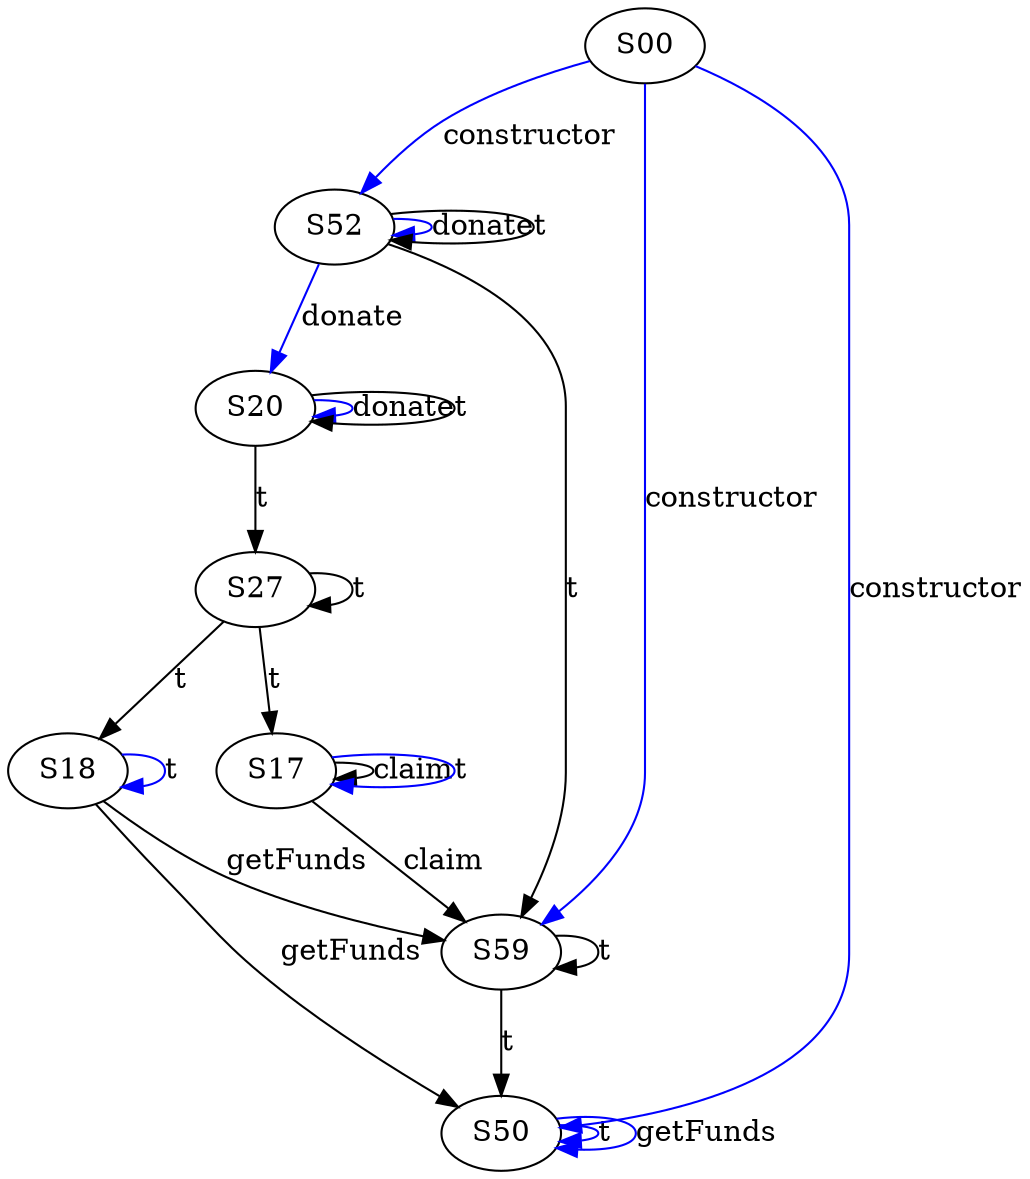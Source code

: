 digraph {

S52->S20 [label="donate", style="", color="blue"]
S52->S52 [label="donate", style="", color="blue"]
S59->S50 [label="t", style="", color="black"]
S59->S59 [label="t", style="", color="black"]
S50->S50 [label="t", style="", color="blue"]
S00->S50 [label="constructor", style="", color="blue"]
S00->S52 [label="constructor", style="", color="blue"]
S00->S59 [label="constructor", style="", color="blue"]
S20->S20 [label="donate", style="", color="blue"]
S17->S17 [label="claim", style="", color="black"]
S17->S59 [label="claim", style="", color="black"]
S17->S17 [label="t", style="", color="blue"]
S27->S17 [label="t", style="", color="black"]
S27->S18 [label="t", style="", color="black"]
S27->S27 [label="t", style="", color="black"]
S50->S50 [label="getFunds", style="", color="blue"]
S20->S20 [label="t", style="", color="black"]
S20->S27 [label="t", style="", color="black"]
S52->S52 [label="t", style="", color="black"]
S52->S59 [label="t", style="", color="black"]
S18->S50 [label="getFunds", style="", color="black"]
S18->S59 [label="getFunds", style="", color="black"]
S18->S18 [label="t", style="", color="blue"]
}
